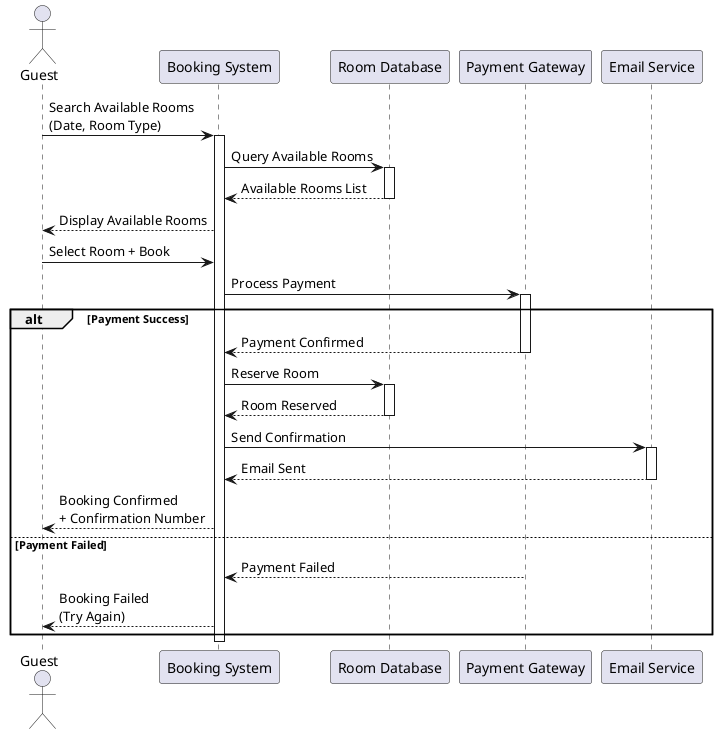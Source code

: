 @startuml Hotel - Book Room

actor Guest
participant "Booking System" as System
participant "Room Database" as RoomDB
participant "Payment Gateway" as Payment
participant "Email Service" as Email

Guest -> System: Search Available Rooms\n(Date, Room Type)
activate System

System -> RoomDB: Query Available Rooms
activate RoomDB
RoomDB --> System: Available Rooms List
deactivate RoomDB

System --> Guest: Display Available Rooms

Guest -> System: Select Room + Book

System -> Payment: Process Payment
activate Payment

alt Payment Success
    Payment --> System: Payment Confirmed
    deactivate Payment

    System -> RoomDB: Reserve Room
    activate RoomDB
    RoomDB --> System: Room Reserved
    deactivate RoomDB

    System -> Email: Send Confirmation
    activate Email
    Email --> System: Email Sent
    deactivate Email

    System --> Guest: Booking Confirmed\n+ Confirmation Number
else Payment Failed
    Payment --> System: Payment Failed
    deactivate Payment
    System --> Guest: Booking Failed\n(Try Again)
end

deactivate System

@enduml
